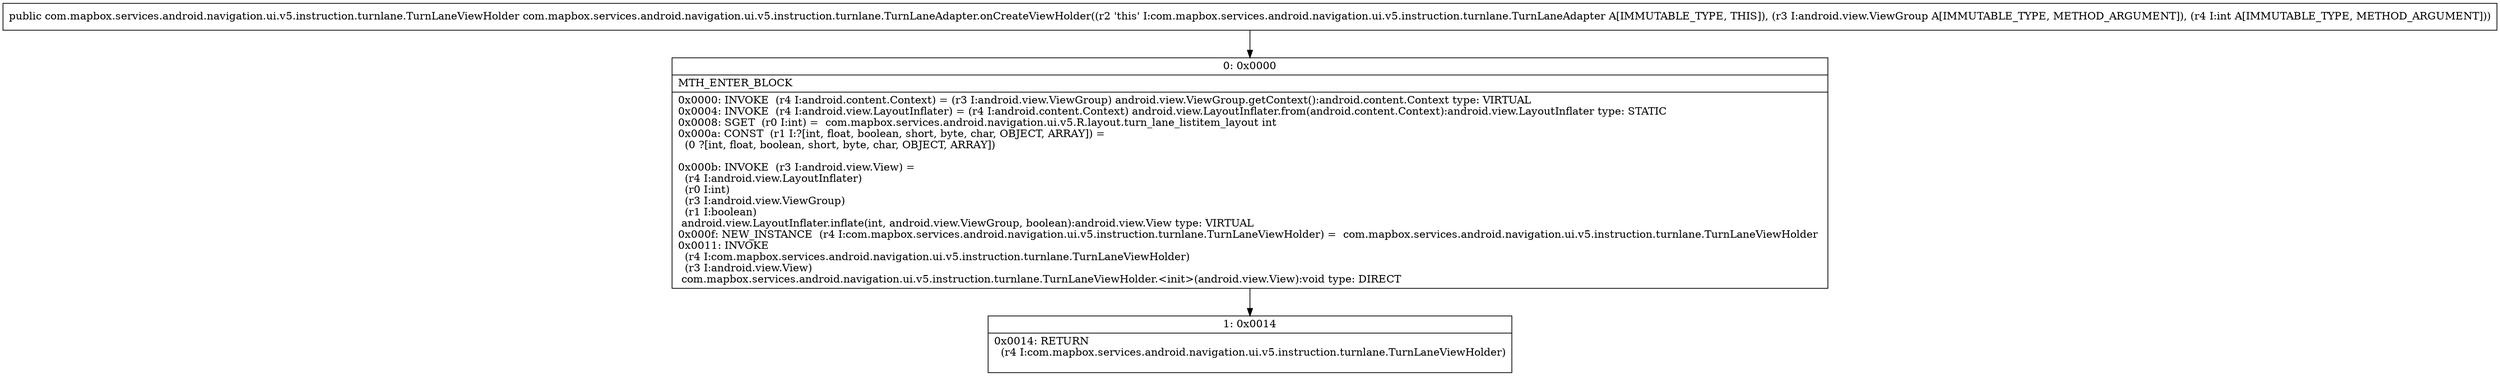 digraph "CFG forcom.mapbox.services.android.navigation.ui.v5.instruction.turnlane.TurnLaneAdapter.onCreateViewHolder(Landroid\/view\/ViewGroup;I)Lcom\/mapbox\/services\/android\/navigation\/ui\/v5\/instruction\/turnlane\/TurnLaneViewHolder;" {
Node_0 [shape=record,label="{0\:\ 0x0000|MTH_ENTER_BLOCK\l|0x0000: INVOKE  (r4 I:android.content.Context) = (r3 I:android.view.ViewGroup) android.view.ViewGroup.getContext():android.content.Context type: VIRTUAL \l0x0004: INVOKE  (r4 I:android.view.LayoutInflater) = (r4 I:android.content.Context) android.view.LayoutInflater.from(android.content.Context):android.view.LayoutInflater type: STATIC \l0x0008: SGET  (r0 I:int) =  com.mapbox.services.android.navigation.ui.v5.R.layout.turn_lane_listitem_layout int \l0x000a: CONST  (r1 I:?[int, float, boolean, short, byte, char, OBJECT, ARRAY]) = \l  (0 ?[int, float, boolean, short, byte, char, OBJECT, ARRAY])\l \l0x000b: INVOKE  (r3 I:android.view.View) = \l  (r4 I:android.view.LayoutInflater)\l  (r0 I:int)\l  (r3 I:android.view.ViewGroup)\l  (r1 I:boolean)\l android.view.LayoutInflater.inflate(int, android.view.ViewGroup, boolean):android.view.View type: VIRTUAL \l0x000f: NEW_INSTANCE  (r4 I:com.mapbox.services.android.navigation.ui.v5.instruction.turnlane.TurnLaneViewHolder) =  com.mapbox.services.android.navigation.ui.v5.instruction.turnlane.TurnLaneViewHolder \l0x0011: INVOKE  \l  (r4 I:com.mapbox.services.android.navigation.ui.v5.instruction.turnlane.TurnLaneViewHolder)\l  (r3 I:android.view.View)\l com.mapbox.services.android.navigation.ui.v5.instruction.turnlane.TurnLaneViewHolder.\<init\>(android.view.View):void type: DIRECT \l}"];
Node_1 [shape=record,label="{1\:\ 0x0014|0x0014: RETURN  \l  (r4 I:com.mapbox.services.android.navigation.ui.v5.instruction.turnlane.TurnLaneViewHolder)\l \l}"];
MethodNode[shape=record,label="{public com.mapbox.services.android.navigation.ui.v5.instruction.turnlane.TurnLaneViewHolder com.mapbox.services.android.navigation.ui.v5.instruction.turnlane.TurnLaneAdapter.onCreateViewHolder((r2 'this' I:com.mapbox.services.android.navigation.ui.v5.instruction.turnlane.TurnLaneAdapter A[IMMUTABLE_TYPE, THIS]), (r3 I:android.view.ViewGroup A[IMMUTABLE_TYPE, METHOD_ARGUMENT]), (r4 I:int A[IMMUTABLE_TYPE, METHOD_ARGUMENT])) }"];
MethodNode -> Node_0;
Node_0 -> Node_1;
}

